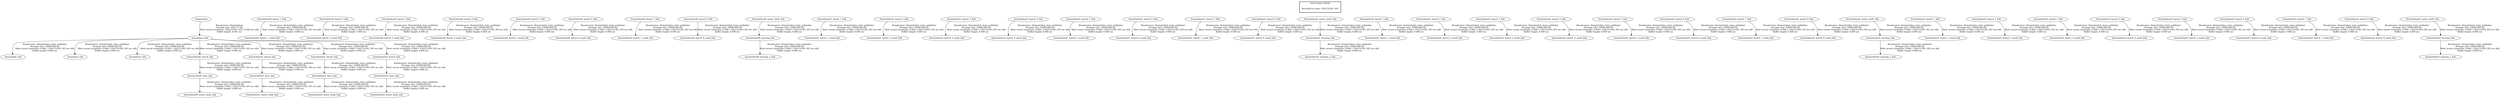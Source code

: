 digraph G {
"4omni/base_link" -> "4omni/body_link"[label="Broadcaster: /4omni/robot_state_publisher\nAverage rate: 10000.000 Hz\nMost recent transform: 0.000 ( 1562155361.303 sec old)\nBuffer length: 0.000 sec\n"];
"4omni/odom" -> "4omni/base_link"[label="Broadcaster: /4omni/odom\nAverage rate: 200.175 Hz\nMost recent transform: 1562155361.303 ( 0.000 sec old)\nBuffer length: 4.991 sec\n"];
"4omni/base_link" -> "4omni/imu_link"[label="Broadcaster: /4omni/robot_state_publisher\nAverage rate: 10000.000 Hz\nMost recent transform: 0.000 ( 1562155361.303 sec old)\nBuffer length: 0.000 sec\n"];
"4omni/base_link" -> "4omni/laser_link"[label="Broadcaster: /4omni/robot_state_publisher\nAverage rate: 10000.000 Hz\nMost recent transform: 0.000 ( 1562155361.303 sec old)\nBuffer length: 0.000 sec\n"];
"4omni/base_link" -> "4omni/wheel0_attach_link"[label="Broadcaster: /4omni/robot_state_publisher\nAverage rate: 10000.000 Hz\nMost recent transform: 0.000 ( 1562155361.303 sec old)\nBuffer length: 0.000 sec\n"];
"4omni/wheel0_barrel_1_link" -> "4omni/wheel0_barrel_1_mark_link"[label="Broadcaster: /4omni/robot_state_publisher\nAverage rate: 10000.000 Hz\nMost recent transform: 0.000 ( 1562155361.303 sec old)\nBuffer length: 0.000 sec\n"];
"4omni/wheel0_barrel_2_link" -> "4omni/wheel0_barrel_2_mark_link"[label="Broadcaster: /4omni/robot_state_publisher\nAverage rate: 10000.000 Hz\nMost recent transform: 0.000 ( 1562155361.303 sec old)\nBuffer length: 0.000 sec\n"];
"4omni/wheel0_barrel_3_link" -> "4omni/wheel0_barrel_3_mark_link"[label="Broadcaster: /4omni/robot_state_publisher\nAverage rate: 10000.000 Hz\nMost recent transform: 0.000 ( 1562155361.303 sec old)\nBuffer length: 0.000 sec\n"];
"4omni/wheel0_barrel_4_link" -> "4omni/wheel0_barrel_4_mark_link"[label="Broadcaster: /4omni/robot_state_publisher\nAverage rate: 10000.000 Hz\nMost recent transform: 0.000 ( 1562155361.303 sec old)\nBuffer length: 0.000 sec\n"];
"4omni/wheel0_barrel_5_link" -> "4omni/wheel0_barrel_5_mark_link"[label="Broadcaster: /4omni/robot_state_publisher\nAverage rate: 10000.000 Hz\nMost recent transform: 0.000 ( 1562155361.303 sec old)\nBuffer length: 0.000 sec\n"];
"4omni/wheel0_barrel_6_link" -> "4omni/wheel0_barrel_6_mark_link"[label="Broadcaster: /4omni/robot_state_publisher\nAverage rate: 10000.000 Hz\nMost recent transform: 0.000 ( 1562155361.303 sec old)\nBuffer length: 0.000 sec\n"];
"4omni/wheel0_barrel_7_link" -> "4omni/wheel0_barrel_7_mark_link"[label="Broadcaster: /4omni/robot_state_publisher\nAverage rate: 10000.000 Hz\nMost recent transform: 0.000 ( 1562155361.303 sec old)\nBuffer length: 0.000 sec\n"];
"4omni/wheel0_barrel_8_link" -> "4omni/wheel0_barrel_8_mark_link"[label="Broadcaster: /4omni/robot_state_publisher\nAverage rate: 10000.000 Hz\nMost recent transform: 0.000 ( 1562155361.303 sec old)\nBuffer length: 0.000 sec\n"];
"4omni/wheel0_attach_link" -> "4omni/wheel0_base_link"[label="Broadcaster: /4omni/robot_state_publisher\nAverage rate: 10000.000 Hz\nMost recent transform: 0.000 ( 1562155361.303 sec old)\nBuffer length: 0.000 sec\n"];
"4omni/wheel0_motor_shaft_link" -> "4omni/wheel0_housing_link"[label="Broadcaster: /4omni/robot_state_publisher\nAverage rate: 10000.000 Hz\nMost recent transform: 0.000 ( 1562155361.303 sec old)\nBuffer length: 0.000 sec\n"];
"4omni/wheel0_housing_link" -> "4omni/wheel0_housing_s_link"[label="Broadcaster: /4omni/robot_state_publisher\nAverage rate: 10000.000 Hz\nMost recent transform: 0.000 ( 1562155361.303 sec old)\nBuffer length: 0.000 sec\n"];
"4omni/wheel0_base_link" -> "4omni/wheel0_motor_body_link"[label="Broadcaster: /4omni/robot_state_publisher\nAverage rate: 10000.000 Hz\nMost recent transform: 0.000 ( 1562155361.303 sec old)\nBuffer length: 0.000 sec\n"];
"4omni/base_link" -> "4omni/wheel1_attach_link"[label="Broadcaster: /4omni/robot_state_publisher\nAverage rate: 10000.000 Hz\nMost recent transform: 0.000 ( 1562155361.303 sec old)\nBuffer length: 0.000 sec\n"];
"4omni/wheel1_barrel_1_link" -> "4omni/wheel1_barrel_1_mark_link"[label="Broadcaster: /4omni/robot_state_publisher\nAverage rate: 10000.000 Hz\nMost recent transform: 0.000 ( 1562155361.303 sec old)\nBuffer length: 0.000 sec\n"];
"4omni/wheel1_barrel_2_link" -> "4omni/wheel1_barrel_2_mark_link"[label="Broadcaster: /4omni/robot_state_publisher\nAverage rate: 10000.000 Hz\nMost recent transform: 0.000 ( 1562155361.303 sec old)\nBuffer length: 0.000 sec\n"];
"4omni/wheel1_barrel_3_link" -> "4omni/wheel1_barrel_3_mark_link"[label="Broadcaster: /4omni/robot_state_publisher\nAverage rate: 10000.000 Hz\nMost recent transform: 0.000 ( 1562155361.303 sec old)\nBuffer length: 0.000 sec\n"];
"4omni/wheel1_barrel_4_link" -> "4omni/wheel1_barrel_4_mark_link"[label="Broadcaster: /4omni/robot_state_publisher\nAverage rate: 10000.000 Hz\nMost recent transform: 0.000 ( 1562155361.303 sec old)\nBuffer length: 0.000 sec\n"];
"4omni/wheel1_barrel_5_link" -> "4omni/wheel1_barrel_5_mark_link"[label="Broadcaster: /4omni/robot_state_publisher\nAverage rate: 10000.000 Hz\nMost recent transform: 0.000 ( 1562155361.303 sec old)\nBuffer length: 0.000 sec\n"];
"4omni/wheel1_barrel_6_link" -> "4omni/wheel1_barrel_6_mark_link"[label="Broadcaster: /4omni/robot_state_publisher\nAverage rate: 10000.000 Hz\nMost recent transform: 0.000 ( 1562155361.303 sec old)\nBuffer length: 0.000 sec\n"];
"4omni/wheel1_barrel_7_link" -> "4omni/wheel1_barrel_7_mark_link"[label="Broadcaster: /4omni/robot_state_publisher\nAverage rate: 10000.000 Hz\nMost recent transform: 0.000 ( 1562155361.303 sec old)\nBuffer length: 0.000 sec\n"];
"4omni/wheel1_barrel_8_link" -> "4omni/wheel1_barrel_8_mark_link"[label="Broadcaster: /4omni/robot_state_publisher\nAverage rate: 10000.000 Hz\nMost recent transform: 0.000 ( 1562155361.303 sec old)\nBuffer length: 0.000 sec\n"];
"4omni/wheel1_attach_link" -> "4omni/wheel1_base_link"[label="Broadcaster: /4omni/robot_state_publisher\nAverage rate: 10000.000 Hz\nMost recent transform: 0.000 ( 1562155361.303 sec old)\nBuffer length: 0.000 sec\n"];
"4omni/wheel1_motor_shaft_link" -> "4omni/wheel1_housing_link"[label="Broadcaster: /4omni/robot_state_publisher\nAverage rate: 10000.000 Hz\nMost recent transform: 0.000 ( 1562155361.303 sec old)\nBuffer length: 0.000 sec\n"];
"4omni/wheel1_housing_link" -> "4omni/wheel1_housing_s_link"[label="Broadcaster: /4omni/robot_state_publisher\nAverage rate: 10000.000 Hz\nMost recent transform: 0.000 ( 1562155361.303 sec old)\nBuffer length: 0.000 sec\n"];
"4omni/wheel1_base_link" -> "4omni/wheel1_motor_body_link"[label="Broadcaster: /4omni/robot_state_publisher\nAverage rate: 10000.000 Hz\nMost recent transform: 0.000 ( 1562155361.303 sec old)\nBuffer length: 0.000 sec\n"];
"4omni/base_link" -> "4omni/wheel2_attach_link"[label="Broadcaster: /4omni/robot_state_publisher\nAverage rate: 10000.000 Hz\nMost recent transform: 0.000 ( 1562155361.303 sec old)\nBuffer length: 0.000 sec\n"];
"4omni/wheel2_barrel_1_link" -> "4omni/wheel2_barrel_1_mark_link"[label="Broadcaster: /4omni/robot_state_publisher\nAverage rate: 10000.000 Hz\nMost recent transform: 0.000 ( 1562155361.303 sec old)\nBuffer length: 0.000 sec\n"];
"4omni/wheel2_barrel_2_link" -> "4omni/wheel2_barrel_2_mark_link"[label="Broadcaster: /4omni/robot_state_publisher\nAverage rate: 10000.000 Hz\nMost recent transform: 0.000 ( 1562155361.303 sec old)\nBuffer length: 0.000 sec\n"];
"4omni/wheel2_barrel_3_link" -> "4omni/wheel2_barrel_3_mark_link"[label="Broadcaster: /4omni/robot_state_publisher\nAverage rate: 10000.000 Hz\nMost recent transform: 0.000 ( 1562155361.303 sec old)\nBuffer length: 0.000 sec\n"];
"4omni/wheel2_barrel_4_link" -> "4omni/wheel2_barrel_4_mark_link"[label="Broadcaster: /4omni/robot_state_publisher\nAverage rate: 10000.000 Hz\nMost recent transform: 0.000 ( 1562155361.303 sec old)\nBuffer length: 0.000 sec\n"];
"4omni/wheel2_barrel_5_link" -> "4omni/wheel2_barrel_5_mark_link"[label="Broadcaster: /4omni/robot_state_publisher\nAverage rate: 10000.000 Hz\nMost recent transform: 0.000 ( 1562155361.303 sec old)\nBuffer length: 0.000 sec\n"];
"4omni/wheel2_barrel_6_link" -> "4omni/wheel2_barrel_6_mark_link"[label="Broadcaster: /4omni/robot_state_publisher\nAverage rate: 10000.000 Hz\nMost recent transform: 0.000 ( 1562155361.303 sec old)\nBuffer length: 0.000 sec\n"];
"4omni/wheel2_barrel_7_link" -> "4omni/wheel2_barrel_7_mark_link"[label="Broadcaster: /4omni/robot_state_publisher\nAverage rate: 10000.000 Hz\nMost recent transform: 0.000 ( 1562155361.303 sec old)\nBuffer length: 0.000 sec\n"];
"4omni/wheel2_barrel_8_link" -> "4omni/wheel2_barrel_8_mark_link"[label="Broadcaster: /4omni/robot_state_publisher\nAverage rate: 10000.000 Hz\nMost recent transform: 0.000 ( 1562155361.303 sec old)\nBuffer length: 0.000 sec\n"];
"4omni/wheel2_attach_link" -> "4omni/wheel2_base_link"[label="Broadcaster: /4omni/robot_state_publisher\nAverage rate: 10000.000 Hz\nMost recent transform: 0.000 ( 1562155361.303 sec old)\nBuffer length: 0.000 sec\n"];
"4omni/wheel2_motor_shaft_link" -> "4omni/wheel2_housing_link"[label="Broadcaster: /4omni/robot_state_publisher\nAverage rate: 10000.000 Hz\nMost recent transform: 0.000 ( 1562155361.303 sec old)\nBuffer length: 0.000 sec\n"];
"4omni/wheel2_housing_link" -> "4omni/wheel2_housing_s_link"[label="Broadcaster: /4omni/robot_state_publisher\nAverage rate: 10000.000 Hz\nMost recent transform: 0.000 ( 1562155361.303 sec old)\nBuffer length: 0.000 sec\n"];
"4omni/wheel2_base_link" -> "4omni/wheel2_motor_body_link"[label="Broadcaster: /4omni/robot_state_publisher\nAverage rate: 10000.000 Hz\nMost recent transform: 0.000 ( 1562155361.303 sec old)\nBuffer length: 0.000 sec\n"];
"4omni/base_link" -> "4omni/wheel3_attach_link"[label="Broadcaster: /4omni/robot_state_publisher\nAverage rate: 10000.000 Hz\nMost recent transform: 0.000 ( 1562155361.303 sec old)\nBuffer length: 0.000 sec\n"];
"4omni/wheel3_barrel_1_link" -> "4omni/wheel3_barrel_1_mark_link"[label="Broadcaster: /4omni/robot_state_publisher\nAverage rate: 10000.000 Hz\nMost recent transform: 0.000 ( 1562155361.303 sec old)\nBuffer length: 0.000 sec\n"];
"4omni/wheel3_barrel_2_link" -> "4omni/wheel3_barrel_2_mark_link"[label="Broadcaster: /4omni/robot_state_publisher\nAverage rate: 10000.000 Hz\nMost recent transform: 0.000 ( 1562155361.303 sec old)\nBuffer length: 0.000 sec\n"];
"4omni/wheel3_barrel_3_link" -> "4omni/wheel3_barrel_3_mark_link"[label="Broadcaster: /4omni/robot_state_publisher\nAverage rate: 10000.000 Hz\nMost recent transform: 0.000 ( 1562155361.303 sec old)\nBuffer length: 0.000 sec\n"];
"4omni/wheel3_barrel_4_link" -> "4omni/wheel3_barrel_4_mark_link"[label="Broadcaster: /4omni/robot_state_publisher\nAverage rate: 10000.000 Hz\nMost recent transform: 0.000 ( 1562155361.303 sec old)\nBuffer length: 0.000 sec\n"];
"4omni/wheel3_barrel_5_link" -> "4omni/wheel3_barrel_5_mark_link"[label="Broadcaster: /4omni/robot_state_publisher\nAverage rate: 10000.000 Hz\nMost recent transform: 0.000 ( 1562155361.303 sec old)\nBuffer length: 0.000 sec\n"];
"4omni/wheel3_barrel_6_link" -> "4omni/wheel3_barrel_6_mark_link"[label="Broadcaster: /4omni/robot_state_publisher\nAverage rate: 10000.000 Hz\nMost recent transform: 0.000 ( 1562155361.303 sec old)\nBuffer length: 0.000 sec\n"];
"4omni/wheel3_barrel_7_link" -> "4omni/wheel3_barrel_7_mark_link"[label="Broadcaster: /4omni/robot_state_publisher\nAverage rate: 10000.000 Hz\nMost recent transform: 0.000 ( 1562155361.303 sec old)\nBuffer length: 0.000 sec\n"];
"4omni/wheel3_barrel_8_link" -> "4omni/wheel3_barrel_8_mark_link"[label="Broadcaster: /4omni/robot_state_publisher\nAverage rate: 10000.000 Hz\nMost recent transform: 0.000 ( 1562155361.303 sec old)\nBuffer length: 0.000 sec\n"];
"4omni/wheel3_attach_link" -> "4omni/wheel3_base_link"[label="Broadcaster: /4omni/robot_state_publisher\nAverage rate: 10000.000 Hz\nMost recent transform: 0.000 ( 1562155361.303 sec old)\nBuffer length: 0.000 sec\n"];
"4omni/wheel3_motor_shaft_link" -> "4omni/wheel3_housing_link"[label="Broadcaster: /4omni/robot_state_publisher\nAverage rate: 10000.000 Hz\nMost recent transform: 0.000 ( 1562155361.303 sec old)\nBuffer length: 0.000 sec\n"];
"4omni/wheel3_housing_link" -> "4omni/wheel3_housing_s_link"[label="Broadcaster: /4omni/robot_state_publisher\nAverage rate: 10000.000 Hz\nMost recent transform: 0.000 ( 1562155361.303 sec old)\nBuffer length: 0.000 sec\n"];
"4omni/wheel3_base_link" -> "4omni/wheel3_motor_body_link"[label="Broadcaster: /4omni/robot_state_publisher\nAverage rate: 10000.000 Hz\nMost recent transform: 0.000 ( 1562155361.303 sec old)\nBuffer length: 0.000 sec\n"];
edge [style=invis];
 subgraph cluster_legend { style=bold; color=black; label ="view_frames Result";
"Recorded at time: 1562155361.303"[ shape=plaintext ] ;
 }->"4omni/wheel0_barrel_1_link";
edge [style=invis];
 subgraph cluster_legend { style=bold; color=black; label ="view_frames Result";
"Recorded at time: 1562155361.303"[ shape=plaintext ] ;
 }->"4omni/wheel0_barrel_2_link";
edge [style=invis];
 subgraph cluster_legend { style=bold; color=black; label ="view_frames Result";
"Recorded at time: 1562155361.303"[ shape=plaintext ] ;
 }->"4omni/wheel0_barrel_3_link";
edge [style=invis];
 subgraph cluster_legend { style=bold; color=black; label ="view_frames Result";
"Recorded at time: 1562155361.303"[ shape=plaintext ] ;
 }->"4omni/wheel0_barrel_4_link";
edge [style=invis];
 subgraph cluster_legend { style=bold; color=black; label ="view_frames Result";
"Recorded at time: 1562155361.303"[ shape=plaintext ] ;
 }->"4omni/wheel0_barrel_5_link";
edge [style=invis];
 subgraph cluster_legend { style=bold; color=black; label ="view_frames Result";
"Recorded at time: 1562155361.303"[ shape=plaintext ] ;
 }->"4omni/wheel0_barrel_6_link";
edge [style=invis];
 subgraph cluster_legend { style=bold; color=black; label ="view_frames Result";
"Recorded at time: 1562155361.303"[ shape=plaintext ] ;
 }->"4omni/wheel0_barrel_7_link";
edge [style=invis];
 subgraph cluster_legend { style=bold; color=black; label ="view_frames Result";
"Recorded at time: 1562155361.303"[ shape=plaintext ] ;
 }->"4omni/wheel0_barrel_8_link";
edge [style=invis];
 subgraph cluster_legend { style=bold; color=black; label ="view_frames Result";
"Recorded at time: 1562155361.303"[ shape=plaintext ] ;
 }->"4omni/wheel0_motor_shaft_link";
edge [style=invis];
 subgraph cluster_legend { style=bold; color=black; label ="view_frames Result";
"Recorded at time: 1562155361.303"[ shape=plaintext ] ;
 }->"4omni/wheel1_barrel_1_link";
edge [style=invis];
 subgraph cluster_legend { style=bold; color=black; label ="view_frames Result";
"Recorded at time: 1562155361.303"[ shape=plaintext ] ;
 }->"4omni/wheel1_barrel_2_link";
edge [style=invis];
 subgraph cluster_legend { style=bold; color=black; label ="view_frames Result";
"Recorded at time: 1562155361.303"[ shape=plaintext ] ;
 }->"4omni/wheel1_barrel_3_link";
edge [style=invis];
 subgraph cluster_legend { style=bold; color=black; label ="view_frames Result";
"Recorded at time: 1562155361.303"[ shape=plaintext ] ;
 }->"4omni/wheel1_barrel_4_link";
edge [style=invis];
 subgraph cluster_legend { style=bold; color=black; label ="view_frames Result";
"Recorded at time: 1562155361.303"[ shape=plaintext ] ;
 }->"4omni/wheel1_barrel_5_link";
edge [style=invis];
 subgraph cluster_legend { style=bold; color=black; label ="view_frames Result";
"Recorded at time: 1562155361.303"[ shape=plaintext ] ;
 }->"4omni/wheel1_barrel_6_link";
edge [style=invis];
 subgraph cluster_legend { style=bold; color=black; label ="view_frames Result";
"Recorded at time: 1562155361.303"[ shape=plaintext ] ;
 }->"4omni/wheel1_barrel_7_link";
edge [style=invis];
 subgraph cluster_legend { style=bold; color=black; label ="view_frames Result";
"Recorded at time: 1562155361.303"[ shape=plaintext ] ;
 }->"4omni/wheel1_barrel_8_link";
edge [style=invis];
 subgraph cluster_legend { style=bold; color=black; label ="view_frames Result";
"Recorded at time: 1562155361.303"[ shape=plaintext ] ;
 }->"4omni/wheel1_motor_shaft_link";
edge [style=invis];
 subgraph cluster_legend { style=bold; color=black; label ="view_frames Result";
"Recorded at time: 1562155361.303"[ shape=plaintext ] ;
 }->"4omni/wheel2_barrel_1_link";
edge [style=invis];
 subgraph cluster_legend { style=bold; color=black; label ="view_frames Result";
"Recorded at time: 1562155361.303"[ shape=plaintext ] ;
 }->"4omni/wheel2_barrel_2_link";
edge [style=invis];
 subgraph cluster_legend { style=bold; color=black; label ="view_frames Result";
"Recorded at time: 1562155361.303"[ shape=plaintext ] ;
 }->"4omni/wheel2_barrel_3_link";
edge [style=invis];
 subgraph cluster_legend { style=bold; color=black; label ="view_frames Result";
"Recorded at time: 1562155361.303"[ shape=plaintext ] ;
 }->"4omni/wheel2_barrel_4_link";
edge [style=invis];
 subgraph cluster_legend { style=bold; color=black; label ="view_frames Result";
"Recorded at time: 1562155361.303"[ shape=plaintext ] ;
 }->"4omni/wheel2_barrel_5_link";
edge [style=invis];
 subgraph cluster_legend { style=bold; color=black; label ="view_frames Result";
"Recorded at time: 1562155361.303"[ shape=plaintext ] ;
 }->"4omni/wheel2_barrel_6_link";
edge [style=invis];
 subgraph cluster_legend { style=bold; color=black; label ="view_frames Result";
"Recorded at time: 1562155361.303"[ shape=plaintext ] ;
 }->"4omni/wheel2_barrel_7_link";
edge [style=invis];
 subgraph cluster_legend { style=bold; color=black; label ="view_frames Result";
"Recorded at time: 1562155361.303"[ shape=plaintext ] ;
 }->"4omni/wheel2_barrel_8_link";
edge [style=invis];
 subgraph cluster_legend { style=bold; color=black; label ="view_frames Result";
"Recorded at time: 1562155361.303"[ shape=plaintext ] ;
 }->"4omni/wheel2_motor_shaft_link";
edge [style=invis];
 subgraph cluster_legend { style=bold; color=black; label ="view_frames Result";
"Recorded at time: 1562155361.303"[ shape=plaintext ] ;
 }->"4omni/wheel3_barrel_1_link";
edge [style=invis];
 subgraph cluster_legend { style=bold; color=black; label ="view_frames Result";
"Recorded at time: 1562155361.303"[ shape=plaintext ] ;
 }->"4omni/wheel3_barrel_2_link";
edge [style=invis];
 subgraph cluster_legend { style=bold; color=black; label ="view_frames Result";
"Recorded at time: 1562155361.303"[ shape=plaintext ] ;
 }->"4omni/wheel3_barrel_3_link";
edge [style=invis];
 subgraph cluster_legend { style=bold; color=black; label ="view_frames Result";
"Recorded at time: 1562155361.303"[ shape=plaintext ] ;
 }->"4omni/wheel3_barrel_4_link";
edge [style=invis];
 subgraph cluster_legend { style=bold; color=black; label ="view_frames Result";
"Recorded at time: 1562155361.303"[ shape=plaintext ] ;
 }->"4omni/wheel3_barrel_5_link";
edge [style=invis];
 subgraph cluster_legend { style=bold; color=black; label ="view_frames Result";
"Recorded at time: 1562155361.303"[ shape=plaintext ] ;
 }->"4omni/wheel3_barrel_6_link";
edge [style=invis];
 subgraph cluster_legend { style=bold; color=black; label ="view_frames Result";
"Recorded at time: 1562155361.303"[ shape=plaintext ] ;
 }->"4omni/wheel3_barrel_7_link";
edge [style=invis];
 subgraph cluster_legend { style=bold; color=black; label ="view_frames Result";
"Recorded at time: 1562155361.303"[ shape=plaintext ] ;
 }->"4omni/wheel3_barrel_8_link";
edge [style=invis];
 subgraph cluster_legend { style=bold; color=black; label ="view_frames Result";
"Recorded at time: 1562155361.303"[ shape=plaintext ] ;
 }->"4omni/wheel3_motor_shaft_link";
edge [style=invis];
 subgraph cluster_legend { style=bold; color=black; label ="view_frames Result";
"Recorded at time: 1562155361.303"[ shape=plaintext ] ;
 }->"4omni/odom";
}